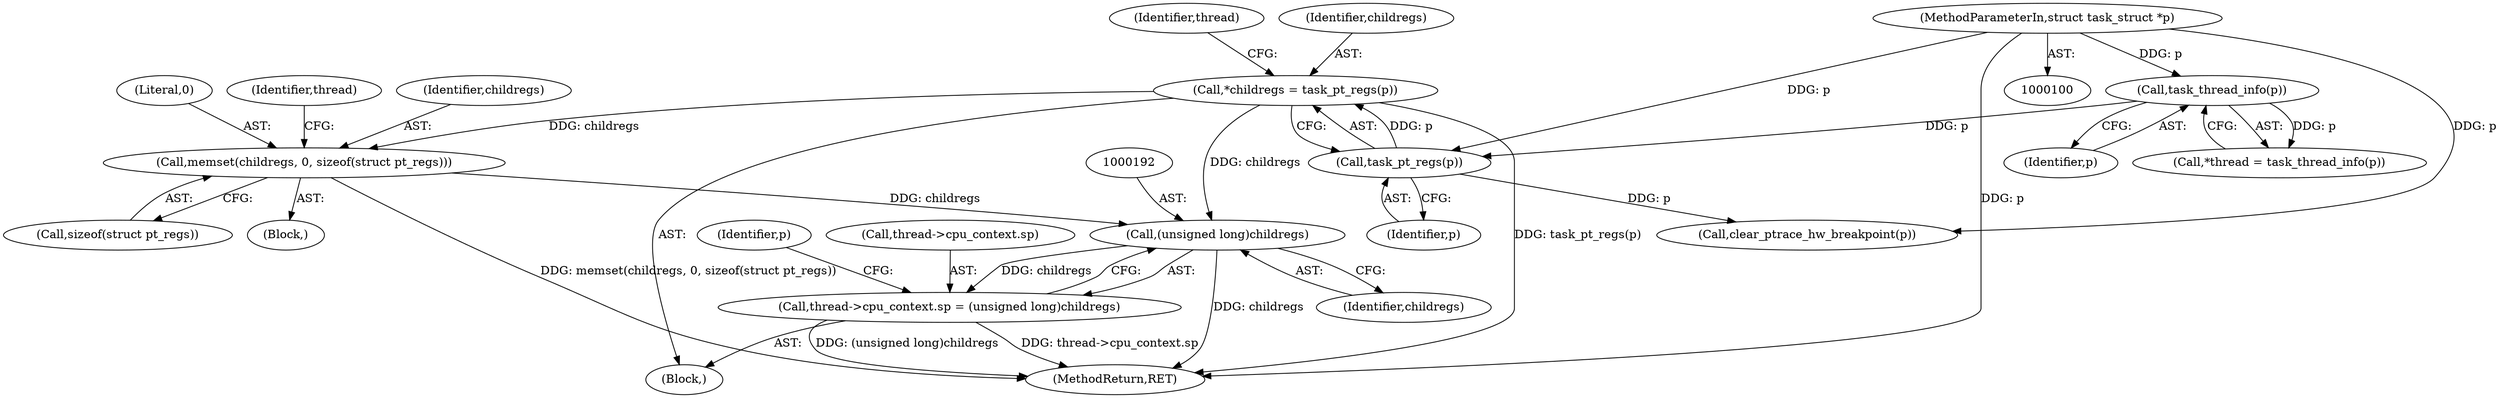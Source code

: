 digraph "0_linux_a4780adeefd042482f624f5e0d577bf9cdcbb760@API" {
"1000152" [label="(Call,memset(childregs, 0, sizeof(struct pt_regs)))"];
"1000112" [label="(Call,*childregs = task_pt_regs(p))"];
"1000114" [label="(Call,task_pt_regs(p))"];
"1000109" [label="(Call,task_thread_info(p))"];
"1000104" [label="(MethodParameterIn,struct task_struct *p)"];
"1000191" [label="(Call,(unsigned long)childregs)"];
"1000185" [label="(Call,thread->cpu_context.sp = (unsigned long)childregs)"];
"1000109" [label="(Call,task_thread_info(p))"];
"1000154" [label="(Literal,0)"];
"1000112" [label="(Call,*childregs = task_pt_regs(p))"];
"1000115" [label="(Identifier,p)"];
"1000193" [label="(Identifier,childregs)"];
"1000186" [label="(Call,thread->cpu_context.sp)"];
"1000114" [label="(Call,task_pt_regs(p))"];
"1000110" [label="(Identifier,p)"];
"1000155" [label="(Call,sizeof(struct pt_regs))"];
"1000113" [label="(Identifier,childregs)"];
"1000104" [label="(MethodParameterIn,struct task_struct *p)"];
"1000119" [label="(Identifier,thread)"];
"1000191" [label="(Call,(unsigned long)childregs)"];
"1000160" [label="(Identifier,thread)"];
"1000152" [label="(Call,memset(childregs, 0, sizeof(struct pt_regs)))"];
"1000153" [label="(Identifier,childregs)"];
"1000105" [label="(Block,)"];
"1000151" [label="(Block,)"];
"1000221" [label="(MethodReturn,RET)"];
"1000195" [label="(Identifier,p)"];
"1000107" [label="(Call,*thread = task_thread_info(p))"];
"1000185" [label="(Call,thread->cpu_context.sp = (unsigned long)childregs)"];
"1000194" [label="(Call,clear_ptrace_hw_breakpoint(p))"];
"1000152" -> "1000151"  [label="AST: "];
"1000152" -> "1000155"  [label="CFG: "];
"1000153" -> "1000152"  [label="AST: "];
"1000154" -> "1000152"  [label="AST: "];
"1000155" -> "1000152"  [label="AST: "];
"1000160" -> "1000152"  [label="CFG: "];
"1000152" -> "1000221"  [label="DDG: memset(childregs, 0, sizeof(struct pt_regs))"];
"1000112" -> "1000152"  [label="DDG: childregs"];
"1000152" -> "1000191"  [label="DDG: childregs"];
"1000112" -> "1000105"  [label="AST: "];
"1000112" -> "1000114"  [label="CFG: "];
"1000113" -> "1000112"  [label="AST: "];
"1000114" -> "1000112"  [label="AST: "];
"1000119" -> "1000112"  [label="CFG: "];
"1000112" -> "1000221"  [label="DDG: task_pt_regs(p)"];
"1000114" -> "1000112"  [label="DDG: p"];
"1000112" -> "1000191"  [label="DDG: childregs"];
"1000114" -> "1000115"  [label="CFG: "];
"1000115" -> "1000114"  [label="AST: "];
"1000109" -> "1000114"  [label="DDG: p"];
"1000104" -> "1000114"  [label="DDG: p"];
"1000114" -> "1000194"  [label="DDG: p"];
"1000109" -> "1000107"  [label="AST: "];
"1000109" -> "1000110"  [label="CFG: "];
"1000110" -> "1000109"  [label="AST: "];
"1000107" -> "1000109"  [label="CFG: "];
"1000109" -> "1000107"  [label="DDG: p"];
"1000104" -> "1000109"  [label="DDG: p"];
"1000104" -> "1000100"  [label="AST: "];
"1000104" -> "1000221"  [label="DDG: p"];
"1000104" -> "1000194"  [label="DDG: p"];
"1000191" -> "1000185"  [label="AST: "];
"1000191" -> "1000193"  [label="CFG: "];
"1000192" -> "1000191"  [label="AST: "];
"1000193" -> "1000191"  [label="AST: "];
"1000185" -> "1000191"  [label="CFG: "];
"1000191" -> "1000221"  [label="DDG: childregs"];
"1000191" -> "1000185"  [label="DDG: childregs"];
"1000185" -> "1000105"  [label="AST: "];
"1000186" -> "1000185"  [label="AST: "];
"1000195" -> "1000185"  [label="CFG: "];
"1000185" -> "1000221"  [label="DDG: thread->cpu_context.sp"];
"1000185" -> "1000221"  [label="DDG: (unsigned long)childregs"];
}

